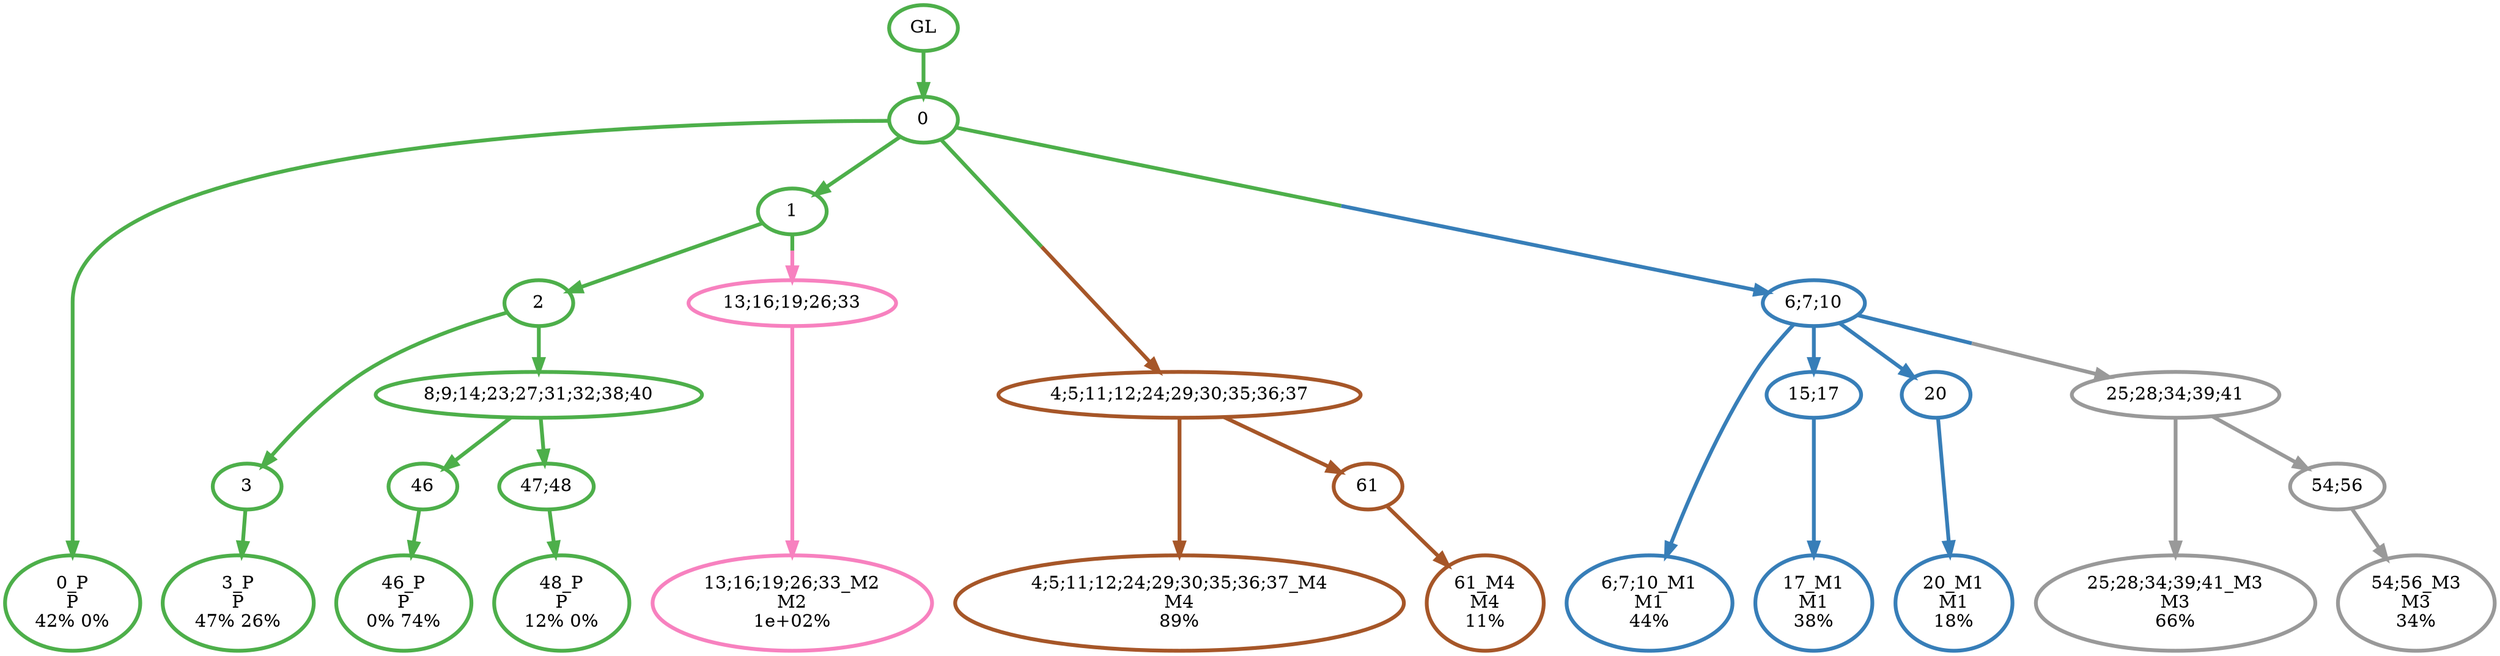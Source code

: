 digraph T {
	{
		rank=same
		25 [penwidth=3,colorscheme=set19,color=3,label="0_P\nP\n42% 0%"]
		21 [penwidth=3,colorscheme=set19,color=3,label="3_P\nP\n47% 26%"]
		18 [penwidth=3,colorscheme=set19,color=3,label="46_P\nP\n0% 74%"]
		16 [penwidth=3,colorscheme=set19,color=3,label="48_P\nP\n12% 0%"]
		15 [penwidth=3,colorscheme=set19,color=2,label="6;7;10_M1\nM1\n44%"]
		13 [penwidth=3,colorscheme=set19,color=2,label="17_M1\nM1\n38%"]
		11 [penwidth=3,colorscheme=set19,color=2,label="20_M1\nM1\n18%"]
		10 [penwidth=3,colorscheme=set19,color=8,label="13;16;19;26;33_M2\nM2\n1e+02%"]
		9 [penwidth=3,colorscheme=set19,color=9,label="25;28;34;39;41_M3\nM3\n66%"]
		7 [penwidth=3,colorscheme=set19,color=9,label="54;56_M3\nM3\n34%"]
		6 [penwidth=3,colorscheme=set19,color=7,label="4;5;11;12;24;29;30;35;36;37_M4\nM4\n89%"]
		4 [penwidth=3,colorscheme=set19,color=7,label="61_M4\nM4\n11%"]
	}
	27 [penwidth=3,colorscheme=set19,color=3,label="GL"]
	26 [penwidth=3,colorscheme=set19,color=3,label="0"]
	24 [penwidth=3,colorscheme=set19,color=3,label="1"]
	23 [penwidth=3,colorscheme=set19,color=3,label="2"]
	22 [penwidth=3,colorscheme=set19,color=3,label="3"]
	20 [penwidth=3,colorscheme=set19,color=3,label="8;9;14;23;27;31;32;38;40"]
	19 [penwidth=3,colorscheme=set19,color=3,label="46"]
	17 [penwidth=3,colorscheme=set19,color=3,label="47;48"]
	14 [penwidth=3,colorscheme=set19,color=2,label="15;17"]
	12 [penwidth=3,colorscheme=set19,color=2,label="20"]
	8 [penwidth=3,colorscheme=set19,color=9,label="54;56"]
	5 [penwidth=3,colorscheme=set19,color=7,label="61"]
	3 [penwidth=3,colorscheme=set19,color=9,label="25;28;34;39;41"]
	2 [penwidth=3,colorscheme=set19,color=7,label="4;5;11;12;24;29;30;35;36;37"]
	1 [penwidth=3,colorscheme=set19,color=8,label="13;16;19;26;33"]
	0 [penwidth=3,colorscheme=set19,color=2,label="6;7;10"]
	27 -> 26 [penwidth=3,colorscheme=set19,color=3]
	26 -> 25 [penwidth=3,colorscheme=set19,color=3]
	26 -> 24 [penwidth=3,colorscheme=set19,color=3]
	26 -> 2 [penwidth=3,colorscheme=set19,color="3;0.5:7"]
	26 -> 0 [penwidth=3,colorscheme=set19,color="3;0.5:2"]
	24 -> 23 [penwidth=3,colorscheme=set19,color=3]
	24 -> 1 [penwidth=3,colorscheme=set19,color="3;0.5:8"]
	23 -> 22 [penwidth=3,colorscheme=set19,color=3]
	23 -> 20 [penwidth=3,colorscheme=set19,color=3]
	22 -> 21 [penwidth=3,colorscheme=set19,color=3]
	20 -> 19 [penwidth=3,colorscheme=set19,color=3]
	20 -> 17 [penwidth=3,colorscheme=set19,color=3]
	19 -> 18 [penwidth=3,colorscheme=set19,color=3]
	17 -> 16 [penwidth=3,colorscheme=set19,color=3]
	14 -> 13 [penwidth=3,colorscheme=set19,color=2]
	12 -> 11 [penwidth=3,colorscheme=set19,color=2]
	8 -> 7 [penwidth=3,colorscheme=set19,color=9]
	5 -> 4 [penwidth=3,colorscheme=set19,color=7]
	3 -> 9 [penwidth=3,colorscheme=set19,color=9]
	3 -> 8 [penwidth=3,colorscheme=set19,color=9]
	2 -> 6 [penwidth=3,colorscheme=set19,color=7]
	2 -> 5 [penwidth=3,colorscheme=set19,color=7]
	1 -> 10 [penwidth=3,colorscheme=set19,color=8]
	0 -> 15 [penwidth=3,colorscheme=set19,color=2]
	0 -> 14 [penwidth=3,colorscheme=set19,color=2]
	0 -> 12 [penwidth=3,colorscheme=set19,color=2]
	0 -> 3 [penwidth=3,colorscheme=set19,color="2;0.5:9"]
}
